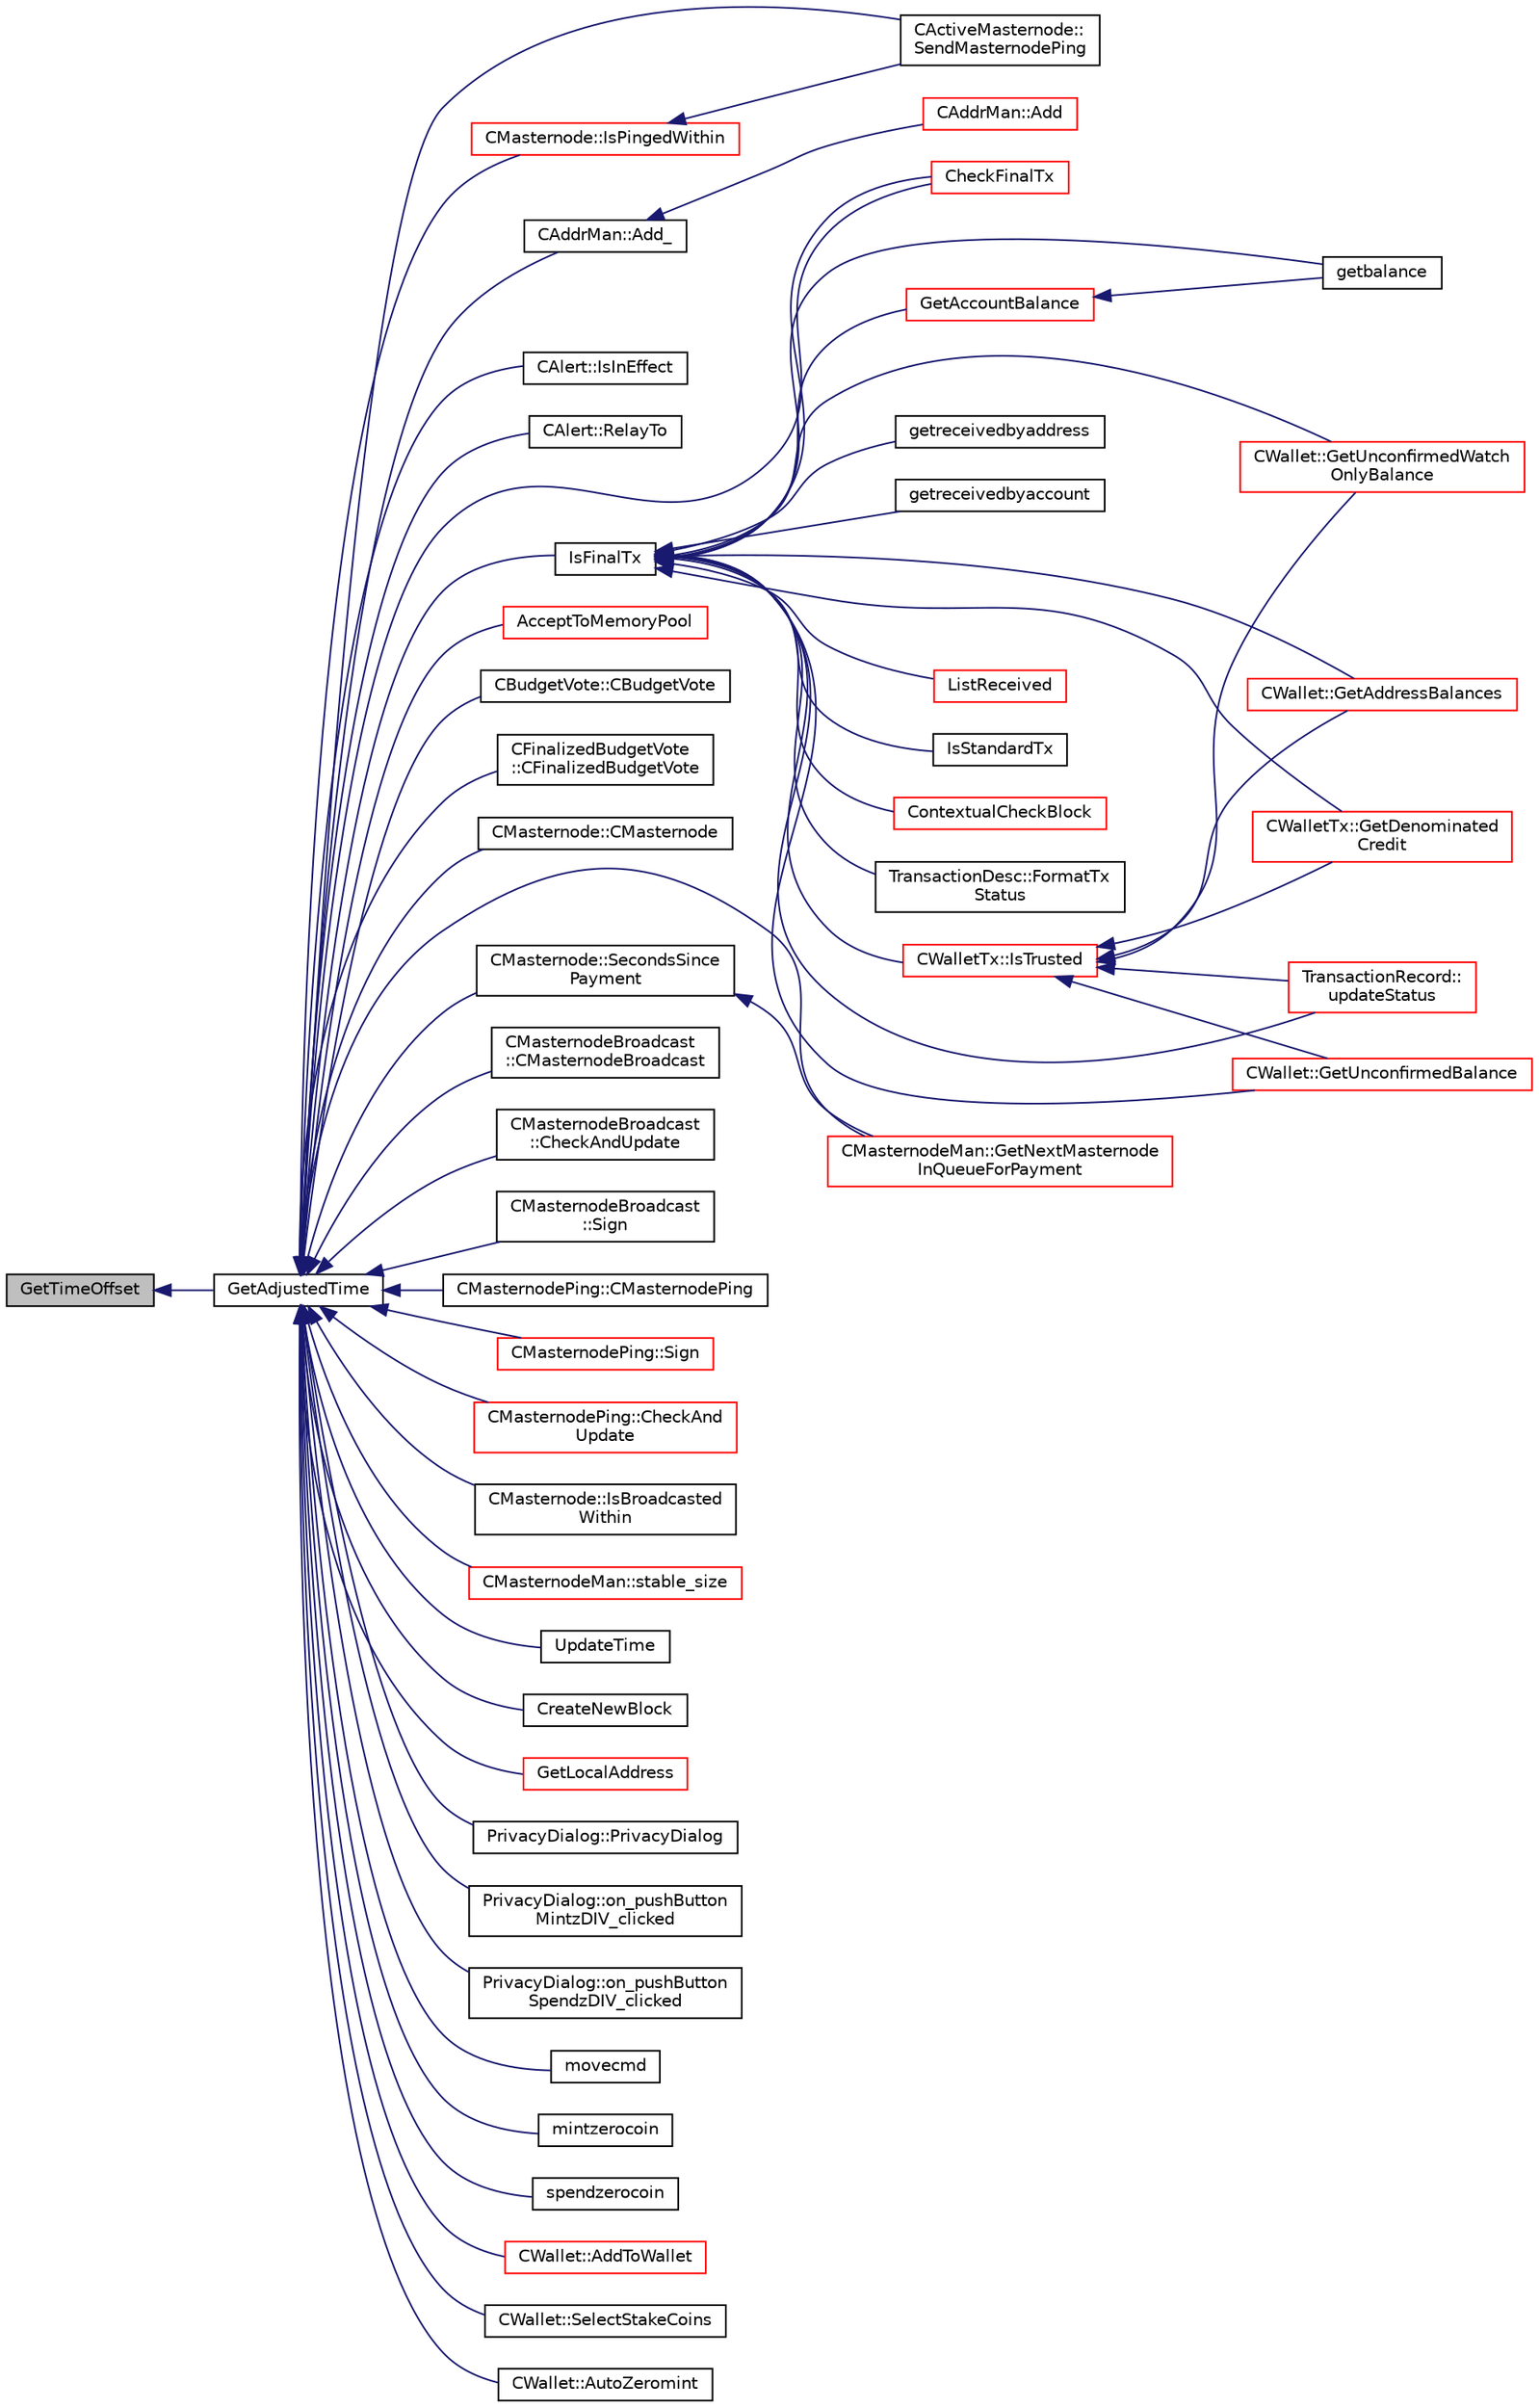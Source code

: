 digraph "GetTimeOffset"
{
  edge [fontname="Helvetica",fontsize="10",labelfontname="Helvetica",labelfontsize="10"];
  node [fontname="Helvetica",fontsize="10",shape=record];
  rankdir="LR";
  Node186 [label="GetTimeOffset",height=0.2,width=0.4,color="black", fillcolor="grey75", style="filled", fontcolor="black"];
  Node186 -> Node187 [dir="back",color="midnightblue",fontsize="10",style="solid",fontname="Helvetica"];
  Node187 [label="GetAdjustedTime",height=0.2,width=0.4,color="black", fillcolor="white", style="filled",URL="$timedata_8h.html#a09f81b9c7650f898cf3cf305b87547e6"];
  Node187 -> Node188 [dir="back",color="midnightblue",fontsize="10",style="solid",fontname="Helvetica"];
  Node188 [label="CActiveMasternode::\lSendMasternodePing",height=0.2,width=0.4,color="black", fillcolor="white", style="filled",URL="$class_c_active_masternode.html#ae30a82106f2c0b6875344e39e49393c2",tooltip="Ping Masternode. "];
  Node187 -> Node189 [dir="back",color="midnightblue",fontsize="10",style="solid",fontname="Helvetica"];
  Node189 [label="CAddrMan::Add_",height=0.2,width=0.4,color="black", fillcolor="white", style="filled",URL="$class_c_addr_man.html#a9dd6df8b1904548a86054d19d4a90724",tooltip="Add an entry to the \"new\" table. "];
  Node189 -> Node190 [dir="back",color="midnightblue",fontsize="10",style="solid",fontname="Helvetica"];
  Node190 [label="CAddrMan::Add",height=0.2,width=0.4,color="red", fillcolor="white", style="filled",URL="$class_c_addr_man.html#a03fcc7109b5f014760dc50a81f68c5ec",tooltip="Add a single address. "];
  Node187 -> Node193 [dir="back",color="midnightblue",fontsize="10",style="solid",fontname="Helvetica"];
  Node193 [label="CAlert::IsInEffect",height=0.2,width=0.4,color="black", fillcolor="white", style="filled",URL="$class_c_alert.html#a018da40779a5c095c38bf10f4256cee6"];
  Node187 -> Node194 [dir="back",color="midnightblue",fontsize="10",style="solid",fontname="Helvetica"];
  Node194 [label="CAlert::RelayTo",height=0.2,width=0.4,color="black", fillcolor="white", style="filled",URL="$class_c_alert.html#a21a801f1a5978889722771d4eb13bf37"];
  Node187 -> Node195 [dir="back",color="midnightblue",fontsize="10",style="solid",fontname="Helvetica"];
  Node195 [label="IsFinalTx",height=0.2,width=0.4,color="black", fillcolor="white", style="filled",URL="$main_8h.html#aa7ca31ac11bff224c6b0ac27fccce7b5"];
  Node195 -> Node196 [dir="back",color="midnightblue",fontsize="10",style="solid",fontname="Helvetica"];
  Node196 [label="IsStandardTx",height=0.2,width=0.4,color="black", fillcolor="white", style="filled",URL="$main_8cpp.html#acd163a09d0e4384ebe85dead57730dd7"];
  Node195 -> Node197 [dir="back",color="midnightblue",fontsize="10",style="solid",fontname="Helvetica"];
  Node197 [label="CheckFinalTx",height=0.2,width=0.4,color="red", fillcolor="white", style="filled",URL="$main_8h.html#a6cb9692522ea533161204264849df858",tooltip="Check if transaction will be final in the next block to be created. "];
  Node195 -> Node232 [dir="back",color="midnightblue",fontsize="10",style="solid",fontname="Helvetica"];
  Node232 [label="ContextualCheckBlock",height=0.2,width=0.4,color="red", fillcolor="white", style="filled",URL="$main_8h.html#ae390d092b83ef1b712414d684b479fea"];
  Node195 -> Node235 [dir="back",color="midnightblue",fontsize="10",style="solid",fontname="Helvetica"];
  Node235 [label="TransactionDesc::FormatTx\lStatus",height=0.2,width=0.4,color="black", fillcolor="white", style="filled",URL="$class_transaction_desc.html#afcd4db6bf3a341cafe06a57ec31b7531"];
  Node195 -> Node236 [dir="back",color="midnightblue",fontsize="10",style="solid",fontname="Helvetica"];
  Node236 [label="TransactionRecord::\lupdateStatus",height=0.2,width=0.4,color="red", fillcolor="white", style="filled",URL="$class_transaction_record.html#a9b643dd885a790ae511705a1446556be",tooltip="Update status from core wallet tx. "];
  Node195 -> Node249 [dir="back",color="midnightblue",fontsize="10",style="solid",fontname="Helvetica"];
  Node249 [label="getreceivedbyaddress",height=0.2,width=0.4,color="black", fillcolor="white", style="filled",URL="$rpcwallet_8cpp.html#abbb6475509aa2e69844f0b3a8bcb422a"];
  Node195 -> Node250 [dir="back",color="midnightblue",fontsize="10",style="solid",fontname="Helvetica"];
  Node250 [label="getreceivedbyaccount",height=0.2,width=0.4,color="black", fillcolor="white", style="filled",URL="$rpcwallet_8cpp.html#a07526be5270b0e55b4a0b79c01205f3d"];
  Node195 -> Node251 [dir="back",color="midnightblue",fontsize="10",style="solid",fontname="Helvetica"];
  Node251 [label="GetAccountBalance",height=0.2,width=0.4,color="red", fillcolor="white", style="filled",URL="$rpcwallet_8cpp.html#a5dd4970f17f0d3a59169b7fe82390d75"];
  Node251 -> Node253 [dir="back",color="midnightblue",fontsize="10",style="solid",fontname="Helvetica"];
  Node253 [label="getbalance",height=0.2,width=0.4,color="black", fillcolor="white", style="filled",URL="$rpcwallet_8cpp.html#a1fdcef480c78c033eb587bd442ec305f"];
  Node195 -> Node253 [dir="back",color="midnightblue",fontsize="10",style="solid",fontname="Helvetica"];
  Node195 -> Node256 [dir="back",color="midnightblue",fontsize="10",style="solid",fontname="Helvetica"];
  Node256 [label="ListReceived",height=0.2,width=0.4,color="red", fillcolor="white", style="filled",URL="$rpcwallet_8cpp.html#a0cc958f67a8d6d0002cb4fee19eddb5c"];
  Node195 -> Node259 [dir="back",color="midnightblue",fontsize="10",style="solid",fontname="Helvetica"];
  Node259 [label="CWallet::GetUnconfirmedBalance",height=0.2,width=0.4,color="red", fillcolor="white", style="filled",URL="$group___actions.html#ga6e6e1497535d499242c2f2a76d1cbe63"];
  Node195 -> Node262 [dir="back",color="midnightblue",fontsize="10",style="solid",fontname="Helvetica"];
  Node262 [label="CWallet::GetUnconfirmedWatch\lOnlyBalance",height=0.2,width=0.4,color="red", fillcolor="white", style="filled",URL="$group___actions.html#gab0c110f14f0429f9de594b2293837621"];
  Node195 -> Node264 [dir="back",color="midnightblue",fontsize="10",style="solid",fontname="Helvetica"];
  Node264 [label="CWallet::GetAddressBalances",height=0.2,width=0.4,color="red", fillcolor="white", style="filled",URL="$group___actions.html#gadf2b4ac337ddb271555985cec82e43e6"];
  Node195 -> Node266 [dir="back",color="midnightblue",fontsize="10",style="solid",fontname="Helvetica"];
  Node266 [label="CWalletTx::GetDenominated\lCredit",height=0.2,width=0.4,color="red", fillcolor="white", style="filled",URL="$class_c_wallet_tx.html#add56840ebbe56702eeddbfda1870d628"];
  Node195 -> Node268 [dir="back",color="midnightblue",fontsize="10",style="solid",fontname="Helvetica"];
  Node268 [label="CWalletTx::IsTrusted",height=0.2,width=0.4,color="red", fillcolor="white", style="filled",URL="$class_c_wallet_tx.html#a71efb0d5b5def8ae00a1d74b8741bfcb"];
  Node268 -> Node236 [dir="back",color="midnightblue",fontsize="10",style="solid",fontname="Helvetica"];
  Node268 -> Node259 [dir="back",color="midnightblue",fontsize="10",style="solid",fontname="Helvetica"];
  Node268 -> Node262 [dir="back",color="midnightblue",fontsize="10",style="solid",fontname="Helvetica"];
  Node268 -> Node264 [dir="back",color="midnightblue",fontsize="10",style="solid",fontname="Helvetica"];
  Node268 -> Node266 [dir="back",color="midnightblue",fontsize="10",style="solid",fontname="Helvetica"];
  Node187 -> Node197 [dir="back",color="midnightblue",fontsize="10",style="solid",fontname="Helvetica"];
  Node187 -> Node285 [dir="back",color="midnightblue",fontsize="10",style="solid",fontname="Helvetica"];
  Node285 [label="AcceptToMemoryPool",height=0.2,width=0.4,color="red", fillcolor="white", style="filled",URL="$main_8h.html#ac15fbe47fe9342a0049ca2aa1a1a5905",tooltip="(try to) add transaction to memory pool "];
  Node187 -> Node290 [dir="back",color="midnightblue",fontsize="10",style="solid",fontname="Helvetica"];
  Node290 [label="CBudgetVote::CBudgetVote",height=0.2,width=0.4,color="black", fillcolor="white", style="filled",URL="$class_c_budget_vote.html#ae6c7bba44af43bbeb1a33f830e0b352e"];
  Node187 -> Node291 [dir="back",color="midnightblue",fontsize="10",style="solid",fontname="Helvetica"];
  Node291 [label="CFinalizedBudgetVote\l::CFinalizedBudgetVote",height=0.2,width=0.4,color="black", fillcolor="white", style="filled",URL="$class_c_finalized_budget_vote.html#adc08bd33a9dde17ab5617d99d1f94f89"];
  Node187 -> Node292 [dir="back",color="midnightblue",fontsize="10",style="solid",fontname="Helvetica"];
  Node292 [label="CMasternode::CMasternode",height=0.2,width=0.4,color="black", fillcolor="white", style="filled",URL="$class_c_masternode.html#a9783a33543d5d7b5f7101f3196562276"];
  Node187 -> Node293 [dir="back",color="midnightblue",fontsize="10",style="solid",fontname="Helvetica"];
  Node293 [label="CMasternode::SecondsSince\lPayment",height=0.2,width=0.4,color="black", fillcolor="white", style="filled",URL="$class_c_masternode.html#a7579b584c45fe164b39a3adc15f1ebe9"];
  Node293 -> Node294 [dir="back",color="midnightblue",fontsize="10",style="solid",fontname="Helvetica"];
  Node294 [label="CMasternodeMan::GetNextMasternode\lInQueueForPayment",height=0.2,width=0.4,color="red", fillcolor="white", style="filled",URL="$class_c_masternode_man.html#af90f3376d7f264536207b08e2fc395d8",tooltip="Find an entry in the masternode list that is next to be paid. "];
  Node187 -> Node296 [dir="back",color="midnightblue",fontsize="10",style="solid",fontname="Helvetica"];
  Node296 [label="CMasternodeBroadcast\l::CMasternodeBroadcast",height=0.2,width=0.4,color="black", fillcolor="white", style="filled",URL="$class_c_masternode_broadcast.html#a9d1ccae926af3714163d26b6b02223c5"];
  Node187 -> Node297 [dir="back",color="midnightblue",fontsize="10",style="solid",fontname="Helvetica"];
  Node297 [label="CMasternodeBroadcast\l::CheckAndUpdate",height=0.2,width=0.4,color="black", fillcolor="white", style="filled",URL="$class_c_masternode_broadcast.html#a3692f64d331acb81af066806a685eceb"];
  Node187 -> Node298 [dir="back",color="midnightblue",fontsize="10",style="solid",fontname="Helvetica"];
  Node298 [label="CMasternodeBroadcast\l::Sign",height=0.2,width=0.4,color="black", fillcolor="white", style="filled",URL="$class_c_masternode_broadcast.html#a60496c36bcb74c3f5516faac1a08b376"];
  Node187 -> Node299 [dir="back",color="midnightblue",fontsize="10",style="solid",fontname="Helvetica"];
  Node299 [label="CMasternodePing::CMasternodePing",height=0.2,width=0.4,color="black", fillcolor="white", style="filled",URL="$class_c_masternode_ping.html#a5ba78e8cd006b0b519216e797e9ded3a"];
  Node187 -> Node300 [dir="back",color="midnightblue",fontsize="10",style="solid",fontname="Helvetica"];
  Node300 [label="CMasternodePing::Sign",height=0.2,width=0.4,color="red", fillcolor="white", style="filled",URL="$class_c_masternode_ping.html#afa3eb82ae9457cc135089d83ae7719ea"];
  Node187 -> Node303 [dir="back",color="midnightblue",fontsize="10",style="solid",fontname="Helvetica"];
  Node303 [label="CMasternodePing::CheckAnd\lUpdate",height=0.2,width=0.4,color="red", fillcolor="white", style="filled",URL="$class_c_masternode_ping.html#a24181eca6ed6d01d8260bf0ed35435eb"];
  Node187 -> Node305 [dir="back",color="midnightblue",fontsize="10",style="solid",fontname="Helvetica"];
  Node305 [label="CMasternode::IsBroadcasted\lWithin",height=0.2,width=0.4,color="black", fillcolor="white", style="filled",URL="$class_c_masternode.html#a7086beb9d837f33525922c1f2e505a35"];
  Node187 -> Node306 [dir="back",color="midnightblue",fontsize="10",style="solid",fontname="Helvetica"];
  Node306 [label="CMasternode::IsPingedWithin",height=0.2,width=0.4,color="red", fillcolor="white", style="filled",URL="$class_c_masternode.html#ab4d54c22f0e31b0d2ee111c6b11d7e72"];
  Node306 -> Node188 [dir="back",color="midnightblue",fontsize="10",style="solid",fontname="Helvetica"];
  Node187 -> Node312 [dir="back",color="midnightblue",fontsize="10",style="solid",fontname="Helvetica"];
  Node312 [label="CMasternodeMan::stable_size",height=0.2,width=0.4,color="red", fillcolor="white", style="filled",URL="$class_c_masternode_man.html#a35baa3dcb49d2a8e38376747b7b44c59",tooltip="Return the number of Masternodes older than (default) 8000 seconds. "];
  Node187 -> Node294 [dir="back",color="midnightblue",fontsize="10",style="solid",fontname="Helvetica"];
  Node187 -> Node350 [dir="back",color="midnightblue",fontsize="10",style="solid",fontname="Helvetica"];
  Node350 [label="UpdateTime",height=0.2,width=0.4,color="black", fillcolor="white", style="filled",URL="$miner_8h.html#adb17d9b5d28528f36dd66915dfcd5066",tooltip="Check mined block. "];
  Node187 -> Node351 [dir="back",color="midnightblue",fontsize="10",style="solid",fontname="Helvetica"];
  Node351 [label="CreateNewBlock",height=0.2,width=0.4,color="black", fillcolor="white", style="filled",URL="$miner_8h.html#ab22931abd69d3298e708ec7dccedebf7",tooltip="Generate a new block, without valid proof-of-work. "];
  Node187 -> Node352 [dir="back",color="midnightblue",fontsize="10",style="solid",fontname="Helvetica"];
  Node352 [label="GetLocalAddress",height=0.2,width=0.4,color="red", fillcolor="white", style="filled",URL="$net_8h.html#af0cb3bbd4d42cac8723e22004ffb43af"];
  Node187 -> Node223 [dir="back",color="midnightblue",fontsize="10",style="solid",fontname="Helvetica"];
  Node223 [label="PrivacyDialog::PrivacyDialog",height=0.2,width=0.4,color="black", fillcolor="white", style="filled",URL="$class_privacy_dialog.html#ab7308b7ed5782dfa26fb1f216385207c"];
  Node187 -> Node354 [dir="back",color="midnightblue",fontsize="10",style="solid",fontname="Helvetica"];
  Node354 [label="PrivacyDialog::on_pushButton\lMintzDIV_clicked",height=0.2,width=0.4,color="black", fillcolor="white", style="filled",URL="$class_privacy_dialog.html#aa6bb4499ed540ba38114032bffc40249"];
  Node187 -> Node355 [dir="back",color="midnightblue",fontsize="10",style="solid",fontname="Helvetica"];
  Node355 [label="PrivacyDialog::on_pushButton\lSpendzDIV_clicked",height=0.2,width=0.4,color="black", fillcolor="white", style="filled",URL="$class_privacy_dialog.html#accc35c0dac26d3f1bb94c83ae75e317b"];
  Node187 -> Node356 [dir="back",color="midnightblue",fontsize="10",style="solid",fontname="Helvetica"];
  Node356 [label="movecmd",height=0.2,width=0.4,color="black", fillcolor="white", style="filled",URL="$rpcwallet_8cpp.html#a7dcb5aa63b46944bc4874719c8e1db15"];
  Node187 -> Node357 [dir="back",color="midnightblue",fontsize="10",style="solid",fontname="Helvetica"];
  Node357 [label="mintzerocoin",height=0.2,width=0.4,color="black", fillcolor="white", style="filled",URL="$rpcwallet_8cpp.html#a00a18945e8d1a308cdf5ac8dc663354f"];
  Node187 -> Node358 [dir="back",color="midnightblue",fontsize="10",style="solid",fontname="Helvetica"];
  Node358 [label="spendzerocoin",height=0.2,width=0.4,color="black", fillcolor="white", style="filled",URL="$rpcwallet_8cpp.html#adea64c692ec279a1a3a2c9143f264955"];
  Node187 -> Node359 [dir="back",color="midnightblue",fontsize="10",style="solid",fontname="Helvetica"];
  Node359 [label="CWallet::AddToWallet",height=0.2,width=0.4,color="red", fillcolor="white", style="filled",URL="$group__map_wallet.html#gadf34c789fd6eab1eeed22ef16837f558"];
  Node187 -> Node364 [dir="back",color="midnightblue",fontsize="10",style="solid",fontname="Helvetica"];
  Node364 [label="CWallet::SelectStakeCoins",height=0.2,width=0.4,color="black", fillcolor="white", style="filled",URL="$group___actions.html#gafdc9becbee910eb3115cb14e6964c59b"];
  Node187 -> Node365 [dir="back",color="midnightblue",fontsize="10",style="solid",fontname="Helvetica"];
  Node365 [label="CWallet::AutoZeromint",height=0.2,width=0.4,color="black", fillcolor="white", style="filled",URL="$class_c_wallet.html#aef0cf2b12b958c75d72e694e4f4dad9f"];
}
